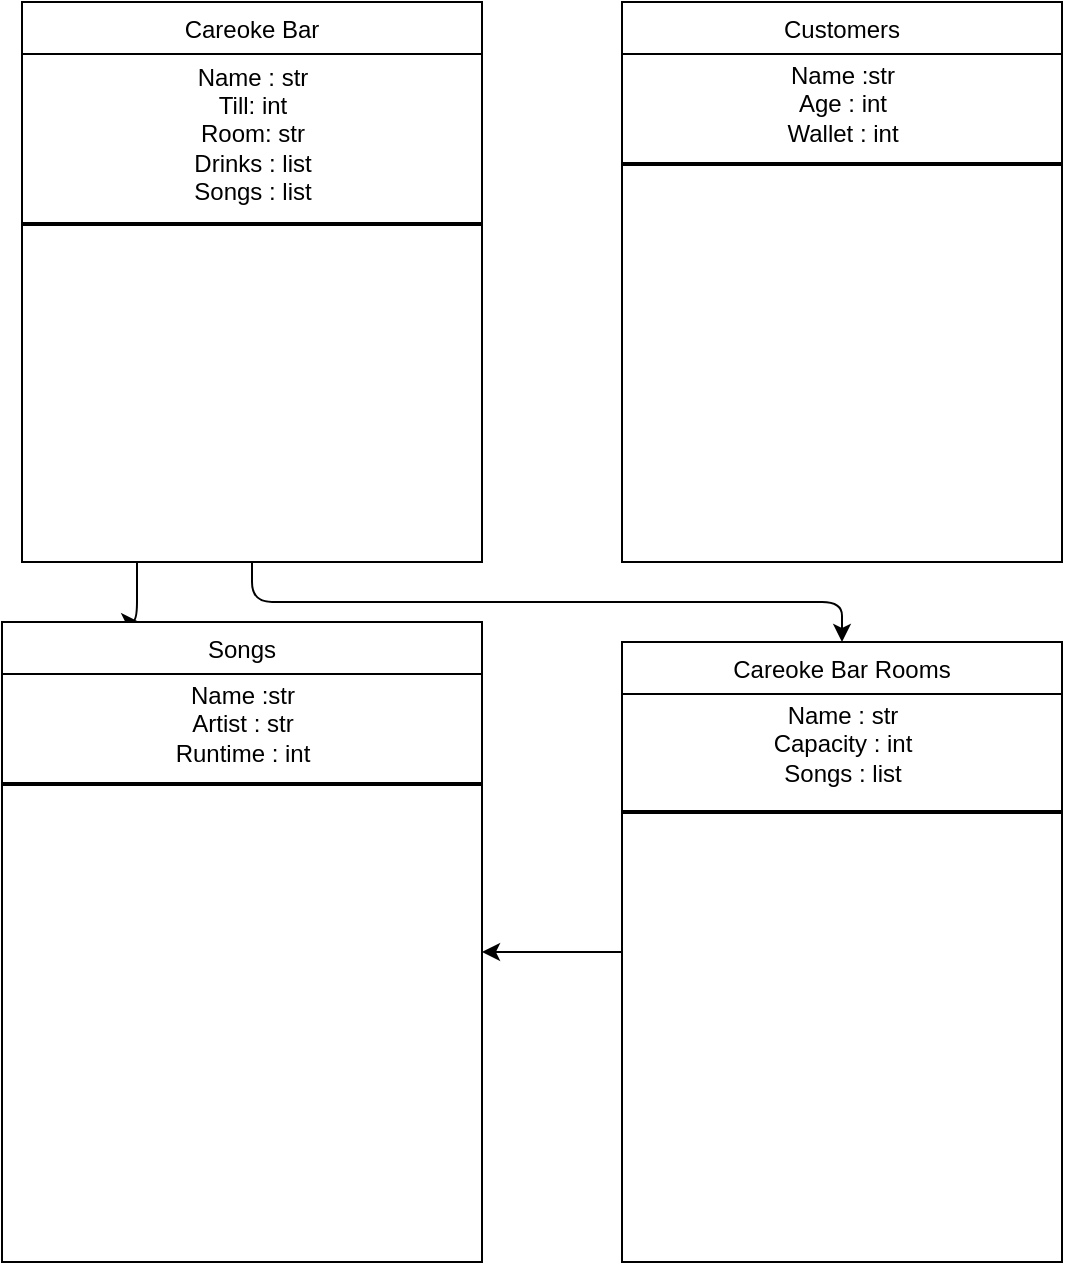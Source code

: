 <mxfile version="13.6.6" type="github">
  <diagram id="C5RBs43oDa-KdzZeNtuy" name="Page-1">
    <mxGraphModel dx="993" dy="439" grid="1" gridSize="10" guides="1" tooltips="1" connect="1" arrows="1" fold="1" page="1" pageScale="1" pageWidth="827" pageHeight="1169" math="0" shadow="0">
      <root>
        <mxCell id="WIyWlLk6GJQsqaUBKTNV-0" />
        <mxCell id="WIyWlLk6GJQsqaUBKTNV-1" parent="WIyWlLk6GJQsqaUBKTNV-0" />
        <mxCell id="wGOyVoExvTdumtITuqms-4" style="edgeStyle=orthogonalEdgeStyle;rounded=1;orthogonalLoop=1;jettySize=auto;html=1;exitX=0.5;exitY=1;exitDx=0;exitDy=0;" edge="1" parent="WIyWlLk6GJQsqaUBKTNV-1" source="zkfFHV4jXpPFQw0GAbJ--6" target="wGOyVoExvTdumtITuqms-2">
          <mxGeometry relative="1" as="geometry" />
        </mxCell>
        <mxCell id="wGOyVoExvTdumtITuqms-10" style="edgeStyle=orthogonalEdgeStyle;rounded=1;orthogonalLoop=1;jettySize=auto;html=1;exitX=0;exitY=0.5;exitDx=0;exitDy=0;" edge="1" parent="WIyWlLk6GJQsqaUBKTNV-1" source="wGOyVoExvTdumtITuqms-2">
          <mxGeometry relative="1" as="geometry">
            <mxPoint x="300" y="535" as="targetPoint" />
          </mxGeometry>
        </mxCell>
        <mxCell id="wGOyVoExvTdumtITuqms-9" style="edgeStyle=orthogonalEdgeStyle;rounded=1;orthogonalLoop=1;jettySize=auto;html=1;exitX=0.25;exitY=1;exitDx=0;exitDy=0;entryX=0.286;entryY=0.003;entryDx=0;entryDy=0;entryPerimeter=0;" edge="1" parent="WIyWlLk6GJQsqaUBKTNV-1" source="zkfFHV4jXpPFQw0GAbJ--6" target="wGOyVoExvTdumtITuqms-0">
          <mxGeometry relative="1" as="geometry">
            <mxPoint x="160" y="340" as="targetPoint" />
            <Array as="points">
              <mxPoint x="128" y="370" />
              <mxPoint x="129" y="370" />
            </Array>
          </mxGeometry>
        </mxCell>
        <mxCell id="zkfFHV4jXpPFQw0GAbJ--6" value="Careoke Bar" style="swimlane;fontStyle=0;align=center;verticalAlign=top;childLayout=stackLayout;horizontal=1;startSize=26;horizontalStack=0;resizeParent=1;resizeLast=0;collapsible=1;marginBottom=0;shadow=0;strokeWidth=1;" parent="WIyWlLk6GJQsqaUBKTNV-1" vertex="1">
          <mxGeometry x="70" y="60" width="230" height="280" as="geometry">
            <mxRectangle x="130" y="380" width="160" height="26" as="alternateBounds" />
          </mxGeometry>
        </mxCell>
        <mxCell id="wGOyVoExvTdumtITuqms-6" value="Name : str&lt;br&gt;Till: int&lt;br&gt;Room: str&lt;br&gt;Drinks : list&lt;br&gt;Songs : list" style="text;html=1;align=center;verticalAlign=middle;resizable=0;points=[];autosize=1;" vertex="1" parent="zkfFHV4jXpPFQw0GAbJ--6">
          <mxGeometry y="26" width="230" height="80" as="geometry" />
        </mxCell>
        <mxCell id="wGOyVoExvTdumtITuqms-14" value="" style="line;strokeWidth=2;html=1;" vertex="1" parent="zkfFHV4jXpPFQw0GAbJ--6">
          <mxGeometry y="106" width="230" height="10" as="geometry" />
        </mxCell>
        <mxCell id="wGOyVoExvTdumtITuqms-1" value="Customers" style="swimlane;fontStyle=0;align=center;verticalAlign=top;childLayout=stackLayout;horizontal=1;startSize=26;horizontalStack=0;resizeParent=1;resizeLast=0;collapsible=1;marginBottom=0;shadow=0;strokeWidth=1;" vertex="1" parent="WIyWlLk6GJQsqaUBKTNV-1">
          <mxGeometry x="370" y="60" width="220" height="280" as="geometry">
            <mxRectangle x="130" y="380" width="160" height="26" as="alternateBounds" />
          </mxGeometry>
        </mxCell>
        <mxCell id="wGOyVoExvTdumtITuqms-7" value="Name :str&lt;br&gt;Age : int&lt;br&gt;Wallet : int" style="text;html=1;align=center;verticalAlign=middle;resizable=0;points=[];autosize=1;" vertex="1" parent="wGOyVoExvTdumtITuqms-1">
          <mxGeometry y="26" width="220" height="50" as="geometry" />
        </mxCell>
        <mxCell id="wGOyVoExvTdumtITuqms-15" value="" style="line;strokeWidth=2;html=1;" vertex="1" parent="wGOyVoExvTdumtITuqms-1">
          <mxGeometry y="76" width="220" height="10" as="geometry" />
        </mxCell>
        <mxCell id="wGOyVoExvTdumtITuqms-0" value="Songs" style="swimlane;fontStyle=0;align=center;verticalAlign=top;childLayout=stackLayout;horizontal=1;startSize=26;horizontalStack=0;resizeParent=1;resizeLast=0;collapsible=1;marginBottom=0;shadow=0;strokeWidth=1;" vertex="1" parent="WIyWlLk6GJQsqaUBKTNV-1">
          <mxGeometry x="60" y="370" width="240" height="320" as="geometry">
            <mxRectangle x="130" y="380" width="160" height="26" as="alternateBounds" />
          </mxGeometry>
        </mxCell>
        <mxCell id="wGOyVoExvTdumtITuqms-5" value="Name :str&lt;br&gt;Artist : str&lt;br&gt;Runtime : int" style="text;html=1;align=center;verticalAlign=middle;resizable=0;points=[];autosize=1;" vertex="1" parent="wGOyVoExvTdumtITuqms-0">
          <mxGeometry y="26" width="240" height="50" as="geometry" />
        </mxCell>
        <mxCell id="wGOyVoExvTdumtITuqms-12" value="" style="line;strokeWidth=2;html=1;" vertex="1" parent="wGOyVoExvTdumtITuqms-0">
          <mxGeometry y="76" width="240" height="10" as="geometry" />
        </mxCell>
        <mxCell id="wGOyVoExvTdumtITuqms-13" value="" style="line;strokeWidth=2;html=1;" vertex="1" parent="WIyWlLk6GJQsqaUBKTNV-1">
          <mxGeometry x="370" y="460" width="220" height="10" as="geometry" />
        </mxCell>
        <mxCell id="wGOyVoExvTdumtITuqms-2" value="Careoke Bar Rooms" style="swimlane;fontStyle=0;align=center;verticalAlign=top;childLayout=stackLayout;horizontal=1;startSize=26;horizontalStack=0;resizeParent=1;resizeLast=0;collapsible=1;marginBottom=0;shadow=0;strokeWidth=1;" vertex="1" parent="WIyWlLk6GJQsqaUBKTNV-1">
          <mxGeometry x="370" y="380" width="220" height="310" as="geometry">
            <mxRectangle x="130" y="380" width="160" height="26" as="alternateBounds" />
          </mxGeometry>
        </mxCell>
        <mxCell id="wGOyVoExvTdumtITuqms-8" value="Name : str&lt;br&gt;Capacity : int&lt;br&gt;Songs : list" style="text;html=1;align=center;verticalAlign=middle;resizable=0;points=[];autosize=1;" vertex="1" parent="wGOyVoExvTdumtITuqms-2">
          <mxGeometry y="26" width="220" height="50" as="geometry" />
        </mxCell>
      </root>
    </mxGraphModel>
  </diagram>
</mxfile>
